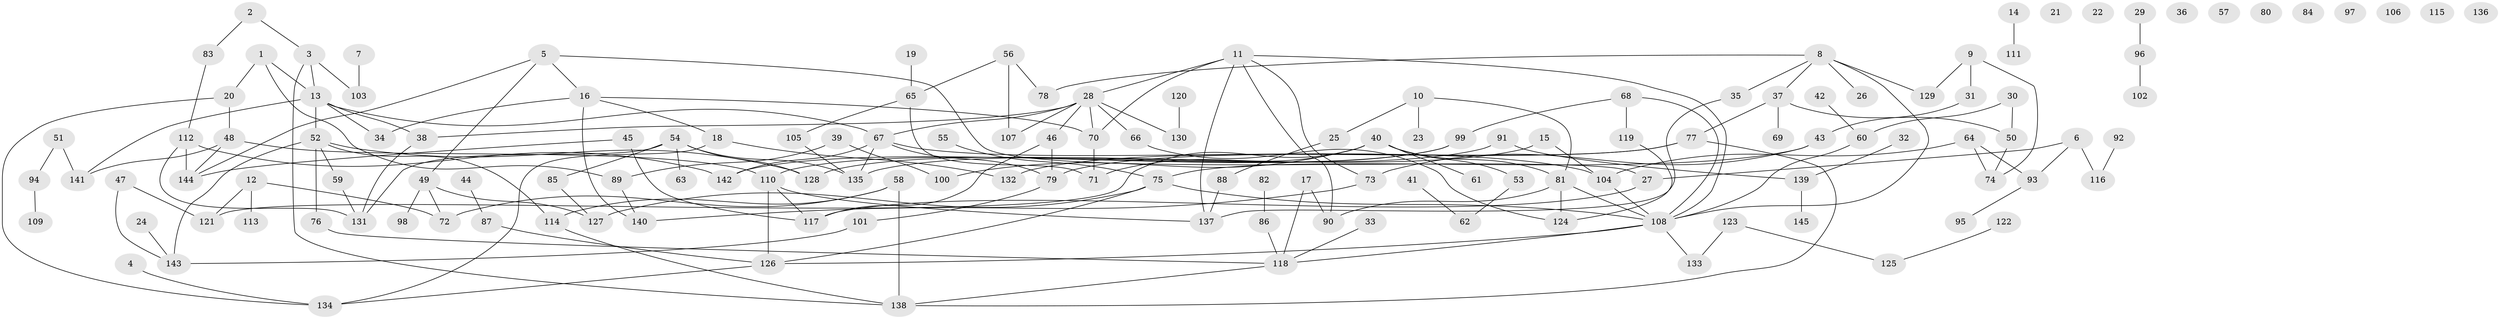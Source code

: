 // coarse degree distribution, {3: 0.16831683168316833, 2: 0.25742574257425743, 4: 0.039603960396039604, 1: 0.25742574257425743, 9: 0.039603960396039604, 5: 0.06930693069306931, 7: 0.009900990099009901, 0: 0.09900990099009901, 8: 0.009900990099009901, 6: 0.019801980198019802, 10: 0.009900990099009901, 11: 0.009900990099009901, 12: 0.009900990099009901}
// Generated by graph-tools (version 1.1) at 2025/16/03/04/25 18:16:34]
// undirected, 145 vertices, 188 edges
graph export_dot {
graph [start="1"]
  node [color=gray90,style=filled];
  1;
  2;
  3;
  4;
  5;
  6;
  7;
  8;
  9;
  10;
  11;
  12;
  13;
  14;
  15;
  16;
  17;
  18;
  19;
  20;
  21;
  22;
  23;
  24;
  25;
  26;
  27;
  28;
  29;
  30;
  31;
  32;
  33;
  34;
  35;
  36;
  37;
  38;
  39;
  40;
  41;
  42;
  43;
  44;
  45;
  46;
  47;
  48;
  49;
  50;
  51;
  52;
  53;
  54;
  55;
  56;
  57;
  58;
  59;
  60;
  61;
  62;
  63;
  64;
  65;
  66;
  67;
  68;
  69;
  70;
  71;
  72;
  73;
  74;
  75;
  76;
  77;
  78;
  79;
  80;
  81;
  82;
  83;
  84;
  85;
  86;
  87;
  88;
  89;
  90;
  91;
  92;
  93;
  94;
  95;
  96;
  97;
  98;
  99;
  100;
  101;
  102;
  103;
  104;
  105;
  106;
  107;
  108;
  109;
  110;
  111;
  112;
  113;
  114;
  115;
  116;
  117;
  118;
  119;
  120;
  121;
  122;
  123;
  124;
  125;
  126;
  127;
  128;
  129;
  130;
  131;
  132;
  133;
  134;
  135;
  136;
  137;
  138;
  139;
  140;
  141;
  142;
  143;
  144;
  145;
  1 -- 13;
  1 -- 20;
  1 -- 89;
  2 -- 3;
  2 -- 83;
  3 -- 13;
  3 -- 103;
  3 -- 138;
  4 -- 134;
  5 -- 16;
  5 -- 27;
  5 -- 49;
  5 -- 144;
  6 -- 27;
  6 -- 93;
  6 -- 116;
  7 -- 103;
  8 -- 26;
  8 -- 35;
  8 -- 37;
  8 -- 78;
  8 -- 108;
  8 -- 129;
  9 -- 31;
  9 -- 74;
  9 -- 129;
  10 -- 23;
  10 -- 25;
  10 -- 81;
  11 -- 28;
  11 -- 70;
  11 -- 73;
  11 -- 90;
  11 -- 108;
  11 -- 137;
  12 -- 72;
  12 -- 113;
  12 -- 121;
  13 -- 34;
  13 -- 38;
  13 -- 52;
  13 -- 67;
  13 -- 141;
  14 -- 111;
  15 -- 104;
  15 -- 135;
  16 -- 18;
  16 -- 34;
  16 -- 70;
  16 -- 140;
  17 -- 90;
  17 -- 118;
  18 -- 132;
  18 -- 134;
  19 -- 65;
  20 -- 48;
  20 -- 134;
  24 -- 143;
  25 -- 88;
  27 -- 117;
  28 -- 38;
  28 -- 46;
  28 -- 66;
  28 -- 67;
  28 -- 70;
  28 -- 107;
  28 -- 130;
  29 -- 96;
  30 -- 50;
  30 -- 60;
  31 -- 43;
  32 -- 139;
  33 -- 118;
  35 -- 137;
  37 -- 50;
  37 -- 69;
  37 -- 77;
  38 -- 131;
  39 -- 89;
  39 -- 100;
  40 -- 53;
  40 -- 61;
  40 -- 71;
  40 -- 81;
  40 -- 100;
  40 -- 121;
  41 -- 62;
  42 -- 60;
  43 -- 73;
  43 -- 75;
  44 -- 87;
  45 -- 117;
  45 -- 144;
  46 -- 79;
  46 -- 117;
  47 -- 121;
  47 -- 143;
  48 -- 110;
  48 -- 141;
  48 -- 144;
  49 -- 72;
  49 -- 98;
  49 -- 127;
  50 -- 74;
  51 -- 94;
  51 -- 141;
  52 -- 59;
  52 -- 76;
  52 -- 114;
  52 -- 128;
  52 -- 143;
  53 -- 62;
  54 -- 63;
  54 -- 85;
  54 -- 128;
  54 -- 131;
  54 -- 135;
  55 -- 75;
  56 -- 65;
  56 -- 78;
  56 -- 107;
  58 -- 72;
  58 -- 114;
  58 -- 138;
  59 -- 131;
  60 -- 108;
  64 -- 74;
  64 -- 93;
  64 -- 104;
  65 -- 71;
  65 -- 105;
  66 -- 124;
  67 -- 79;
  67 -- 104;
  67 -- 135;
  67 -- 142;
  68 -- 99;
  68 -- 108;
  68 -- 119;
  70 -- 71;
  73 -- 140;
  75 -- 108;
  75 -- 126;
  75 -- 127;
  76 -- 118;
  77 -- 79;
  77 -- 132;
  77 -- 138;
  79 -- 101;
  81 -- 90;
  81 -- 108;
  81 -- 124;
  82 -- 86;
  83 -- 112;
  85 -- 127;
  86 -- 118;
  87 -- 126;
  88 -- 137;
  89 -- 140;
  91 -- 128;
  91 -- 139;
  92 -- 116;
  93 -- 95;
  94 -- 109;
  96 -- 102;
  99 -- 110;
  99 -- 142;
  101 -- 143;
  104 -- 108;
  105 -- 135;
  108 -- 118;
  108 -- 126;
  108 -- 133;
  110 -- 117;
  110 -- 126;
  110 -- 137;
  112 -- 131;
  112 -- 142;
  112 -- 144;
  114 -- 138;
  118 -- 138;
  119 -- 124;
  120 -- 130;
  122 -- 125;
  123 -- 125;
  123 -- 133;
  126 -- 134;
  139 -- 145;
}
